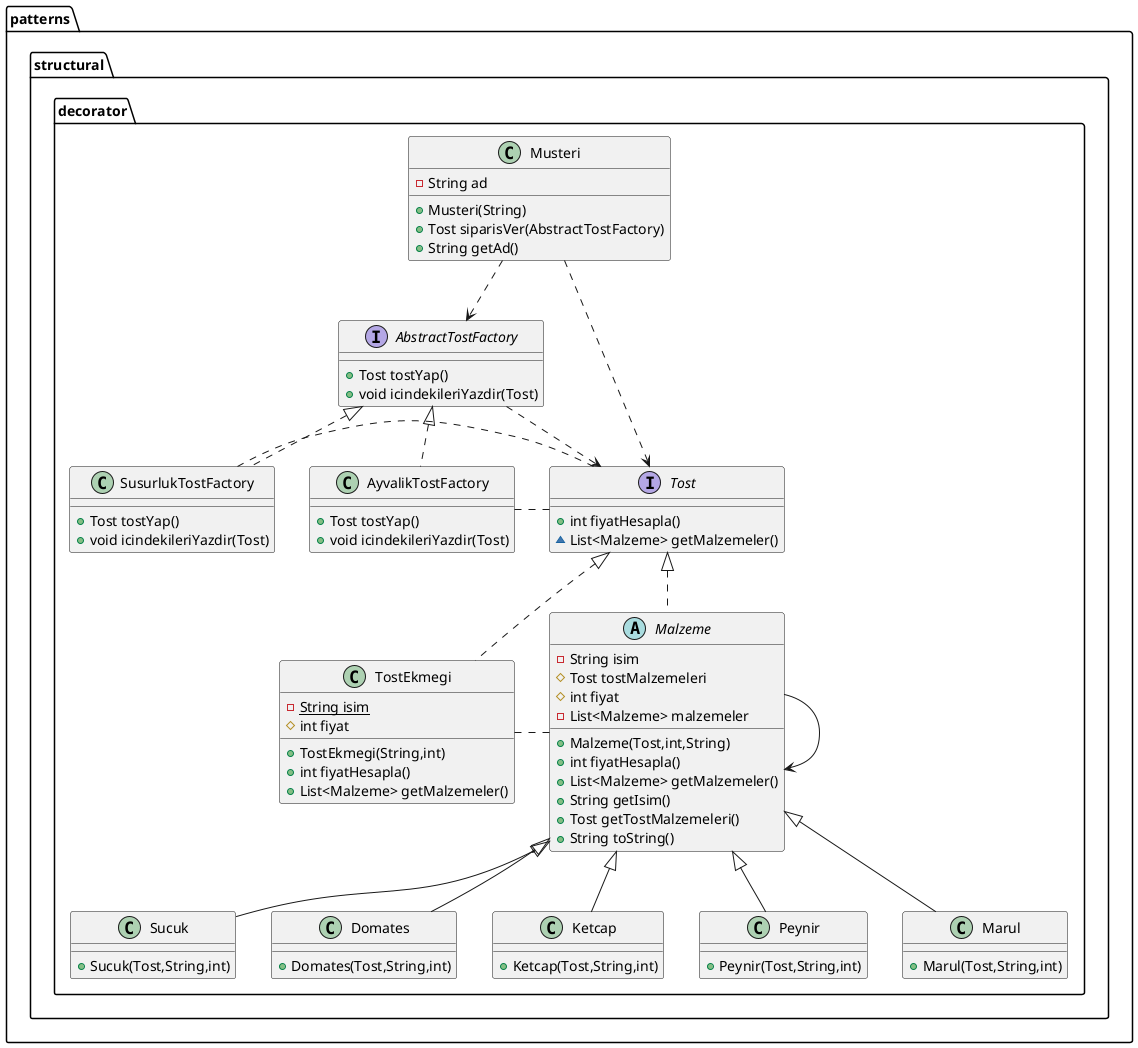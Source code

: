 @startuml
class patterns.structural.decorator.Sucuk {
+ Sucuk(Tost,String,int)
}
class patterns.structural.decorator.Domates {
+ Domates(Tost,String,int)
}
class patterns.structural.decorator.SusurlukTostFactory {
+ Tost tostYap()
+ void icindekileriYazdir(Tost)
}
class patterns.structural.decorator.Ketcap {
+ Ketcap(Tost,String,int)
}
class patterns.structural.decorator.AyvalikTostFactory {
+ Tost tostYap()
+ void icindekileriYazdir(Tost)
}
abstract class patterns.structural.decorator.Malzeme {
- String isim
# Tost tostMalzemeleri
# int fiyat
- List<Malzeme> malzemeler
+ Malzeme(Tost,int,String)
+ int fiyatHesapla()
+ List<Malzeme> getMalzemeler()
+ String getIsim()
+ Tost getTostMalzemeleri()
+ String toString()
}
class patterns.structural.decorator.Peynir {
+ Peynir(Tost,String,int)
}
class patterns.structural.decorator.Musteri {
- String ad
+ Musteri(String)
+ Tost siparisVer(AbstractTostFactory)
+ String getAd()
}
class patterns.structural.decorator.Marul {
+ Marul(Tost,String,int)
}
class patterns.structural.decorator.TostEkmegi {
- {static} String isim
# int fiyat
+ TostEkmegi(String,int)
+ int fiyatHesapla()
+ List<Malzeme> getMalzemeler()
}
interface patterns.structural.decorator.AbstractTostFactory {
+ Tost tostYap()
+ void icindekileriYazdir(Tost)
}
interface patterns.structural.decorator.Tost {
+ int fiyatHesapla()
~ List<Malzeme> getMalzemeler()
}
patterns.structural.decorator.AyvalikTostFactory . patterns.structural.decorator.Tost
patterns.structural.decorator.SusurlukTostFactory . patterns.structural.decorator.Tost
patterns.structural.decorator.TostEkmegi . patterns.structural.decorator.Malzeme
patterns.structural.decorator.Musteri ..> patterns.structural.decorator.AbstractTostFactory
patterns.structural.decorator.Malzeme --> patterns.structural.decorator.Malzeme
patterns.structural.decorator.AbstractTostFactory ..> patterns.structural.decorator.Tost
patterns.structural.decorator.Musteri ..> patterns.structural.decorator.Tost
patterns.structural.decorator.Malzeme <|-- patterns.structural.decorator.Sucuk
patterns.structural.decorator.Malzeme <|-- patterns.structural.decorator.Domates
patterns.structural.decorator.AbstractTostFactory <|.. patterns.structural.decorator.SusurlukTostFactory
patterns.structural.decorator.Malzeme <|-- patterns.structural.decorator.Ketcap
patterns.structural.decorator.AbstractTostFactory <|.. patterns.structural.decorator.AyvalikTostFactory
patterns.structural.decorator.Tost <|.. patterns.structural.decorator.Malzeme
patterns.structural.decorator.Malzeme <|-- patterns.structural.decorator.Peynir
patterns.structural.decorator.Malzeme <|-- patterns.structural.decorator.Marul
patterns.structural.decorator.Tost <|.. patterns.structural.decorator.TostEkmegi
@enduml